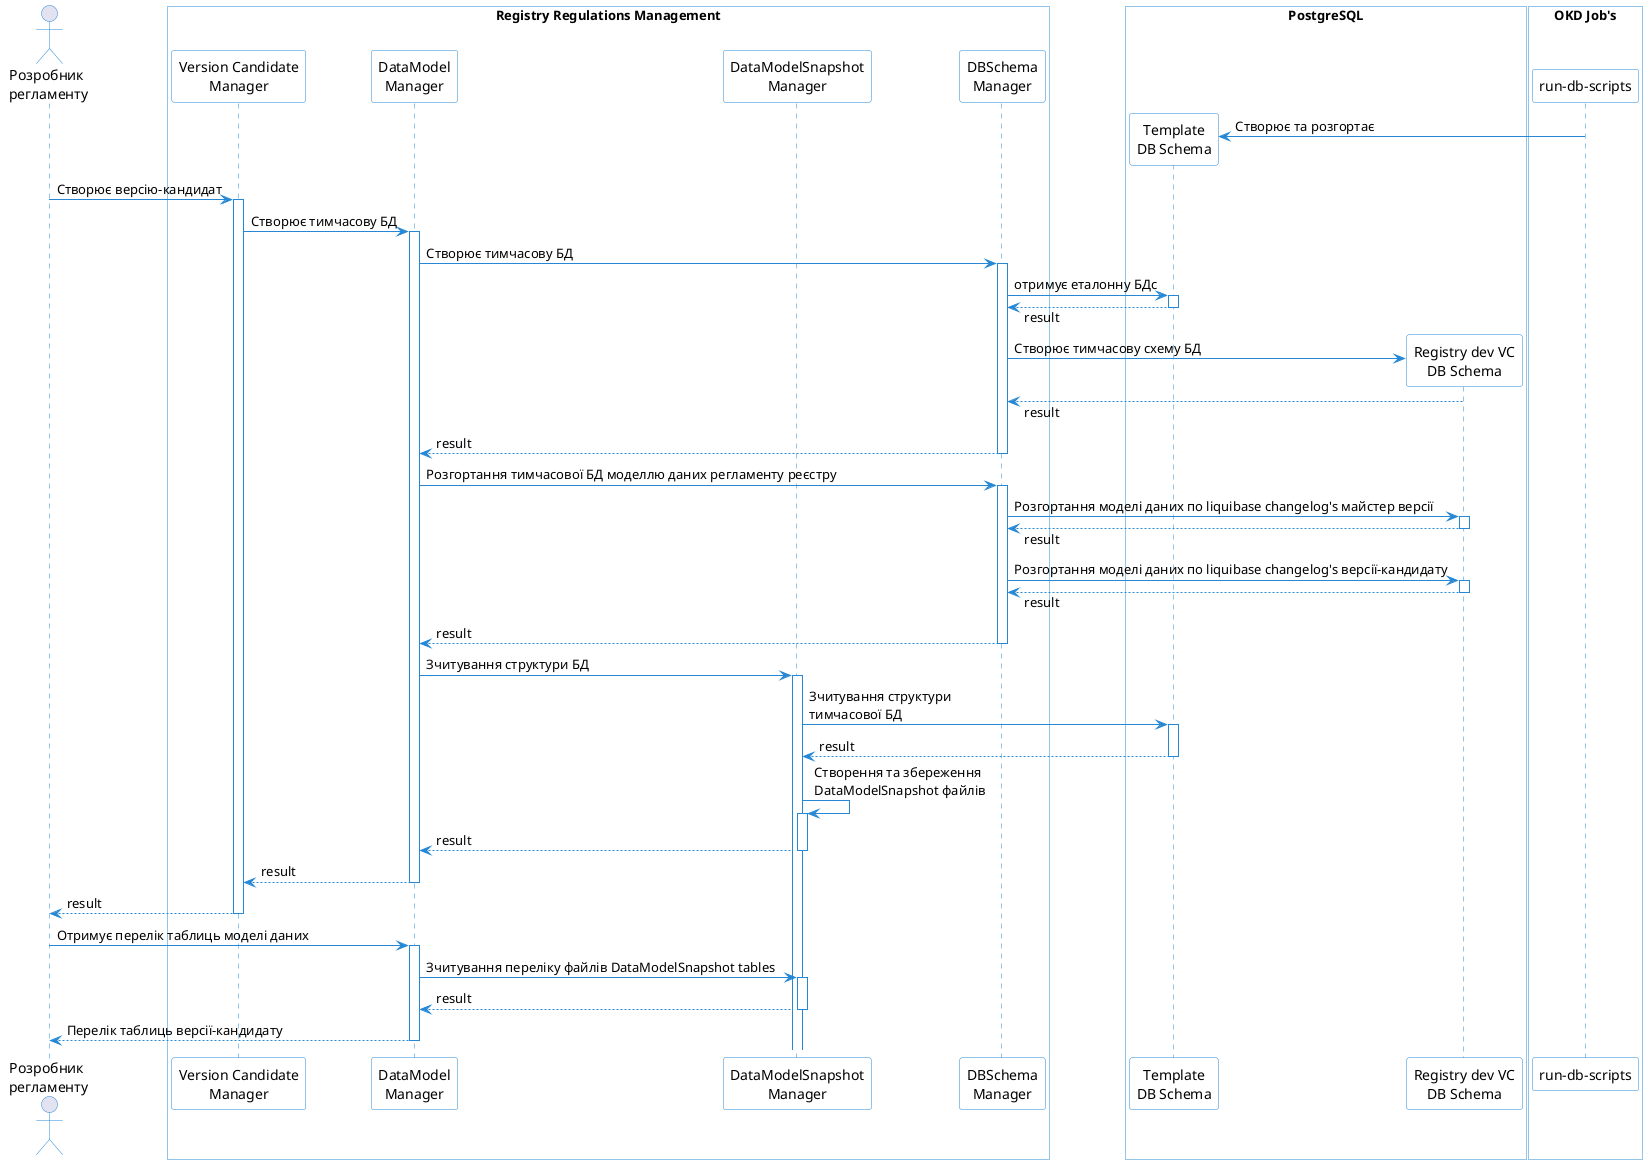 @startuml

autoactivate on

skinparam shadowing false
skinparam DatabaseBackgroundColor white
skinparam DatabaseBorderColor #2688d4
skinparam QueueBackgroundColor white
skinparam QueueBorderColor #2688d4
skinparam NoteBackgroundColor white
skinparam NoteBorderColor #2688d4
skinparam sequence {
    ArrowColor #2688d4
    ActorBorderColor #2688d4
    LifeLineBorderColor #2688d4
    ParticipantBorderColor #2688d4
    ParticipantBackgroundColor white
    BoxBorderColor #2688d4
    BoxBackgroundColor white
}

skinparam responseMessageBelowArrow true

actor "Розробник\n регламенту" as Dev
'participant "Registry Regulations\nManagement" as RRM


box "Registry Regulations Management"
  participant "Version Candidate\nManager" as VCM
  participant "DataModel\nManager" as TablesManager
  participant "DataModelSnapshot\nManager" as SnapshotManager
  participant "DBSchema\nManager" as DBSchemaManager
end box


box "PostgreSQL"
  participant "Template\nDB Schema" as TemplateDB
  participant "Registry dev VC\nDB Schema" as VCTemplateDB
end box


box "OKD Job's"
  participant "run-db-scripts" as OkdJob
end box

OkdJob -> TemplateDB ** : Створює та розгортає

'Create version candidate flow
Dev -> VCM: Створює версію-кандидат
  VCM -> TablesManager: Створює тимчасову БД
    TablesManager -> DBSchemaManager: Створює тимчасову БД
      DBSchemaManager -> TemplateDB: отримує еталонну БДc
      DBSchemaManager <-- TemplateDB: result
      DBSchemaManager -> VCTemplateDB ** : Створює тимчасову схему БД
      DBSchemaManager <-- VCTemplateDB: result
    DBSchemaManager --> TablesManager : result


    TablesManager -> DBSchemaManager: Розгортання тимчасової БД моделлю даних регламенту реєстру
      DBSchemaManager -> VCTemplateDB: Розгортання моделі даних по liquibase changelog's майстер версії
      DBSchemaManager <-- VCTemplateDB: result
      DBSchemaManager -> VCTemplateDB: Розгортання моделі даних по liquibase changelog's версії-кандидату
      DBSchemaManager <-- VCTemplateDB: result
    DBSchemaManager --> TablesManager: result

    TablesManager -> SnapshotManager: Зчитування структури БД
      SnapshotManager -> TemplateDB: Зчитування структури\nтимчасової БД
      TemplateDB --> SnapshotManager: result
      SnapshotManager -> SnapshotManager: Створення та збереження\nDataModelSnapshot файлів
    SnapshotManager --> TablesManager: result

  TablesManager --> VCM: result

VCM --> Dev: result

Dev -> TablesManager: Отримує перелік таблиць моделі даних
  TablesManager -> SnapshotManager: Зчитування переліку файлів DataModelSnapshot tables
  SnapshotManager --> TablesManager: result
TablesManager --> Dev: Перелік таблиць версії-кандидату

@enduml
